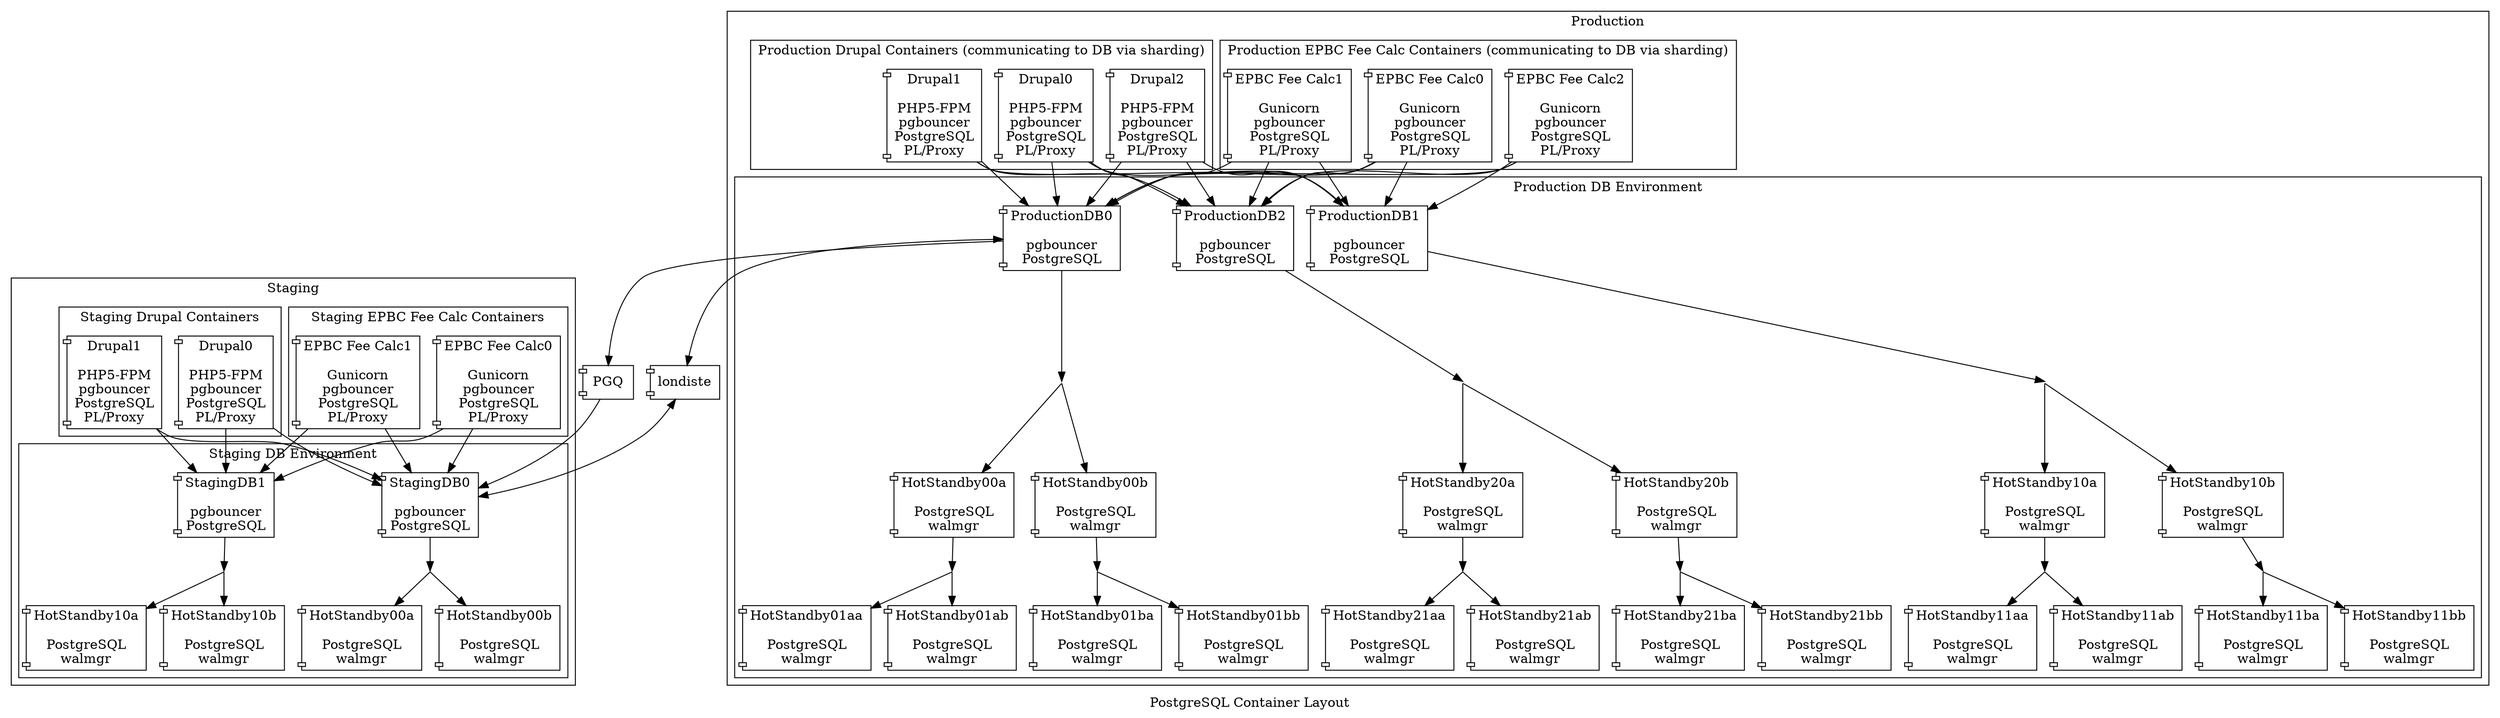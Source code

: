 digraph d {
    // Sell as stay latest stay greatest (supported on LB infrastructure), not supported and you
    // will be put on a single outdated DB, no patching and be .... in the ....;
    // And if you hold records, the blame is on you if they are lost. (No backups!!!)
    label="PostgreSQL Container Layout";

    prodstagpgq [shape=component, label="PGQ"];
    prodstaglondiste [shape=component, label="londiste"];

    subgraph cluster_prod {
        label="Production";
        subgraph cluster_prodappcluster0 {
            label="Production EPBC Fee Calc Containers (communicating to DB via sharding)";
            node [shape=component];
            prodappserver00 [label="EPBC Fee Calc0\n\nGunicorn\npgbouncer\nPostgreSQL\nPL/Proxy"];
            prodappserver01 [label="EPBC Fee Calc1\n\nGunicorn\npgbouncer\nPostgreSQL\nPL/Proxy"];
            prodappserver02 [label="EPBC Fee Calc2\n\nGunicorn\npgbouncer\nPostgreSQL\nPL/Proxy"];
        }
        subgraph cluster_prodappcluster1 {
            label="Production Drupal Containers (communicating to DB via sharding)";
            node [shape=component];
            prodappserver10 [label="Drupal0\n\nPHP5-FPM\npgbouncer\nPostgreSQL\nPL/Proxy"];
            prodappserver11 [label="Drupal1\n\nPHP5-FPM\npgbouncer\nPostgreSQL\nPL/Proxy"];
            prodappserver12 [label="Drupal2\n\nPHP5-FPM\npgbouncer\nPostgreSQL\nPL/Proxy"];
        }
        subgraph cluster_prodpgcluster0 {
            label="Production DB Environment";
            node [shape=component];
            prodmaster0 [label="ProductionDB0\n\npgbouncer\nPostgreSQL"];
            prodmaster1 [label="ProductionDB1\n\npgbouncer\nPostgreSQL"];
            prodmaster2 [label="ProductionDB2\n\npgbouncer\nPostgreSQL"];
            prodrepstreaming00 [style="invisible",width=0,height=0,fixedsize=true];
            prodrepstreaming10 [style="invisible",width=0,height=0,fixedsize=true];
            prodrepstreaming20 [style="invisible",width=0,height=0,fixedsize=true];
            prodhot00a [label="HotStandby00a\n\nPostgreSQL\nwalmgr"];
            prodhot10a [label="HotStandby10a\n\nPostgreSQL\nwalmgr"];
            prodhot20a [label="HotStandby20a\n\nPostgreSQL\nwalmgr"];
            prodrepstreaming01a [style="invisible",width=0,height=0,fixedsize=true];
            prodrepstreaming11a [style="invisible",width=0,height=0,fixedsize=true];
            prodrepstreaming21a [style="invisible",width=0,height=0,fixedsize=true];
            prodhot01aa [label="HotStandby01aa\n\nPostgreSQL\nwalmgr"];
            prodhot11aa [label="HotStandby11aa\n\nPostgreSQL\nwalmgr"];
            prodhot21aa [label="HotStandby21aa\n\nPostgreSQL\nwalmgr"];
            prodhot01ab [label="HotStandby01ab\n\nPostgreSQL\nwalmgr"];
            prodhot11ab [label="HotStandby11ab\n\nPostgreSQL\nwalmgr"];
            prodhot21ab [label="HotStandby21ab\n\nPostgreSQL\nwalmgr"];
            prodhot00b [label="HotStandby00b\n\nPostgreSQL\nwalmgr"];
            prodhot10b [label="HotStandby10b\n\nPostgreSQL\nwalmgr"];
            prodhot20b [label="HotStandby20b\n\nPostgreSQL\nwalmgr"];
            prodrepstreaming01b [style="invisible",width=0,height=0,fixedsize=true];
            prodrepstreaming11b [style="invisible",width=0,height=0,fixedsize=true];
            prodrepstreaming21b [style="invisible",width=0,height=0,fixedsize=true];
            prodhot01ba [label="HotStandby01ba\n\nPostgreSQL\nwalmgr"];
            prodhot11ba [label="HotStandby11ba\n\nPostgreSQL\nwalmgr"];
            prodhot21ba [label="HotStandby21ba\n\nPostgreSQL\nwalmgr"];
            prodhot01bb [label="HotStandby01bb\n\nPostgreSQL\nwalmgr"];
            prodhot11bb [label="HotStandby11bb\n\nPostgreSQL\nwalmgr"];
            prodhot21bb [label="HotStandby21bb\n\nPostgreSQL\nwalmgr"];

            prodmaster0 -> prodrepstreaming00;
            prodmaster1 -> prodrepstreaming10;
            prodmaster2 -> prodrepstreaming20;
            prodrepstreaming00 -> prodhot00a -> prodrepstreaming01a;
            prodrepstreaming10 -> prodhot10a -> prodrepstreaming11a;
            prodrepstreaming20 -> prodhot20a -> prodrepstreaming21a;
            prodrepstreaming00 -> prodhot00b -> prodrepstreaming01b;
            prodrepstreaming10 -> prodhot10b -> prodrepstreaming11b;
            prodrepstreaming20 -> prodhot20b -> prodrepstreaming21b;
            prodrepstreaming01a -> prodhot01aa;
            prodrepstreaming11a -> prodhot11aa;
            prodrepstreaming21a -> prodhot21aa;
            prodrepstreaming01a -> prodhot01ab;
            prodrepstreaming11a -> prodhot11ab;
            prodrepstreaming21a -> prodhot21ab;
            prodrepstreaming01b -> prodhot01ba;
            prodrepstreaming11b -> prodhot11ba;
            prodrepstreaming21b -> prodhot21ba;
            prodrepstreaming01b -> prodhot01bb;
            prodrepstreaming11b -> prodhot11bb;
            prodrepstreaming21b -> prodhot21bb;

        }

        prodappserver00 -> prodmaster0;
        prodappserver00 -> prodmaster1;
        prodappserver00 -> prodmaster2;
        prodappserver01 -> prodmaster0;
        prodappserver01 -> prodmaster1;
        prodappserver01 -> prodmaster2;
        prodappserver02 -> prodmaster0;
        prodappserver02 -> prodmaster1;
        prodappserver02 -> prodmaster2;

        prodappserver10 -> prodmaster0;
        prodappserver10 -> prodmaster1;
        prodappserver10 -> prodmaster2;
        prodappserver11 -> prodmaster0;
        prodappserver11 -> prodmaster1;
        prodappserver11 -> prodmaster2;
        prodappserver12 -> prodmaster0;
        prodappserver12 -> prodmaster1;
        prodappserver12 -> prodmaster2;

    }

    subgraph cluster_staging {
        label="Staging";
        subgraph cluster_stagappcluster0 {
            label="Staging EPBC Fee Calc Containers";
            node [shape=component];
            stagappserver00 [label="EPBC Fee Calc0\n\nGunicorn\npgbouncer\nPostgreSQL\nPL/Proxy"];
            stagappserver01 [label="EPBC Fee Calc1\n\nGunicorn\npgbouncer\nPostgreSQL\nPL/Proxy"];
        }
        subgraph cluster_stagappcluster1 {
            label="Staging Drupal Containers";
            node [shape=component];
            stagappserver10 [label="Drupal0\n\nPHP5-FPM\npgbouncer\nPostgreSQL\nPL/Proxy"];
            stagappserver11 [label="Drupal1\n\nPHP5-FPM\npgbouncer\nPostgreSQL\nPL/Proxy"];
        }
        subgraph cluster_stagpgcluster0 {
            label="Staging DB Environment";
            node [shape=component];
            stagmaster0 [label="StagingDB0\n\npgbouncer\nPostgreSQL"];
            stagmaster1 [label="StagingDB1\n\npgbouncer\nPostgreSQL"];
            stagrepstreaming00 [style="invisible",width=0,height=0,fixedsize=true];
            stagrepstreaming10 [style="invisible",width=0,height=0,fixedsize=true];
            staghot00a [label="HotStandby00a\n\nPostgreSQL\nwalmgr"];
            staghot10a [label="HotStandby10a\n\nPostgreSQL\nwalmgr"];
            staghot00b [label="HotStandby00b\n\nPostgreSQL\nwalmgr"];
            staghot10b [label="HotStandby10b\n\nPostgreSQL\nwalmgr"];

            stagmaster0 -> stagrepstreaming00;
            stagmaster1 -> stagrepstreaming10;
            stagrepstreaming00 -> staghot00a;
            stagrepstreaming10 -> staghot10a;
            stagrepstreaming00 -> staghot00b;
            stagrepstreaming10 -> staghot10b;

        }

        stagappserver00 -> stagmaster0;
        stagappserver00 -> stagmaster1;
        stagappserver01 -> stagmaster0;
        stagappserver01 -> stagmaster1;

        stagappserver10 -> stagmaster0;
        stagappserver10 -> stagmaster1;
        stagappserver11 -> stagmaster0;
        stagappserver11 -> stagmaster1;

    }

    prodmaster0 -> prodstagpgq -> stagmaster0;
    prodmaster0 -> prodstaglondiste -> stagmaster0 [dir="both"];

}
